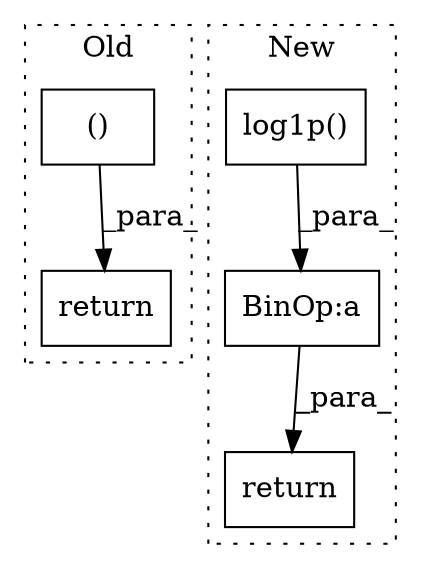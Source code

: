 digraph G {
subgraph cluster0 {
1 [label="()" a="54" s="648" l="3" shape="box"];
4 [label="return" a="93" s="590" l="7" shape="box"];
label = "Old";
style="dotted";
}
subgraph cluster1 {
2 [label="log1p()" a="75" s="397,421" l="12,1" shape="box"];
3 [label="BinOp:a" a="82" s="448" l="3" shape="box"];
5 [label="return" a="93" s="654" l="7" shape="box"];
label = "New";
style="dotted";
}
1 -> 4 [label="_para_"];
2 -> 3 [label="_para_"];
3 -> 5 [label="_para_"];
}
